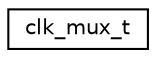 digraph "Graphical Class Hierarchy"
{
 // LATEX_PDF_SIZE
  edge [fontname="Helvetica",fontsize="10",labelfontname="Helvetica",labelfontsize="10"];
  node [fontname="Helvetica",fontsize="10",shape=record];
  rankdir="LR";
  Node0 [label="clk_mux_t",height=0.2,width=0.4,color="black", fillcolor="white", style="filled",URL="$structclk__mux__t.html",tooltip="Clock mux configuration."];
}
